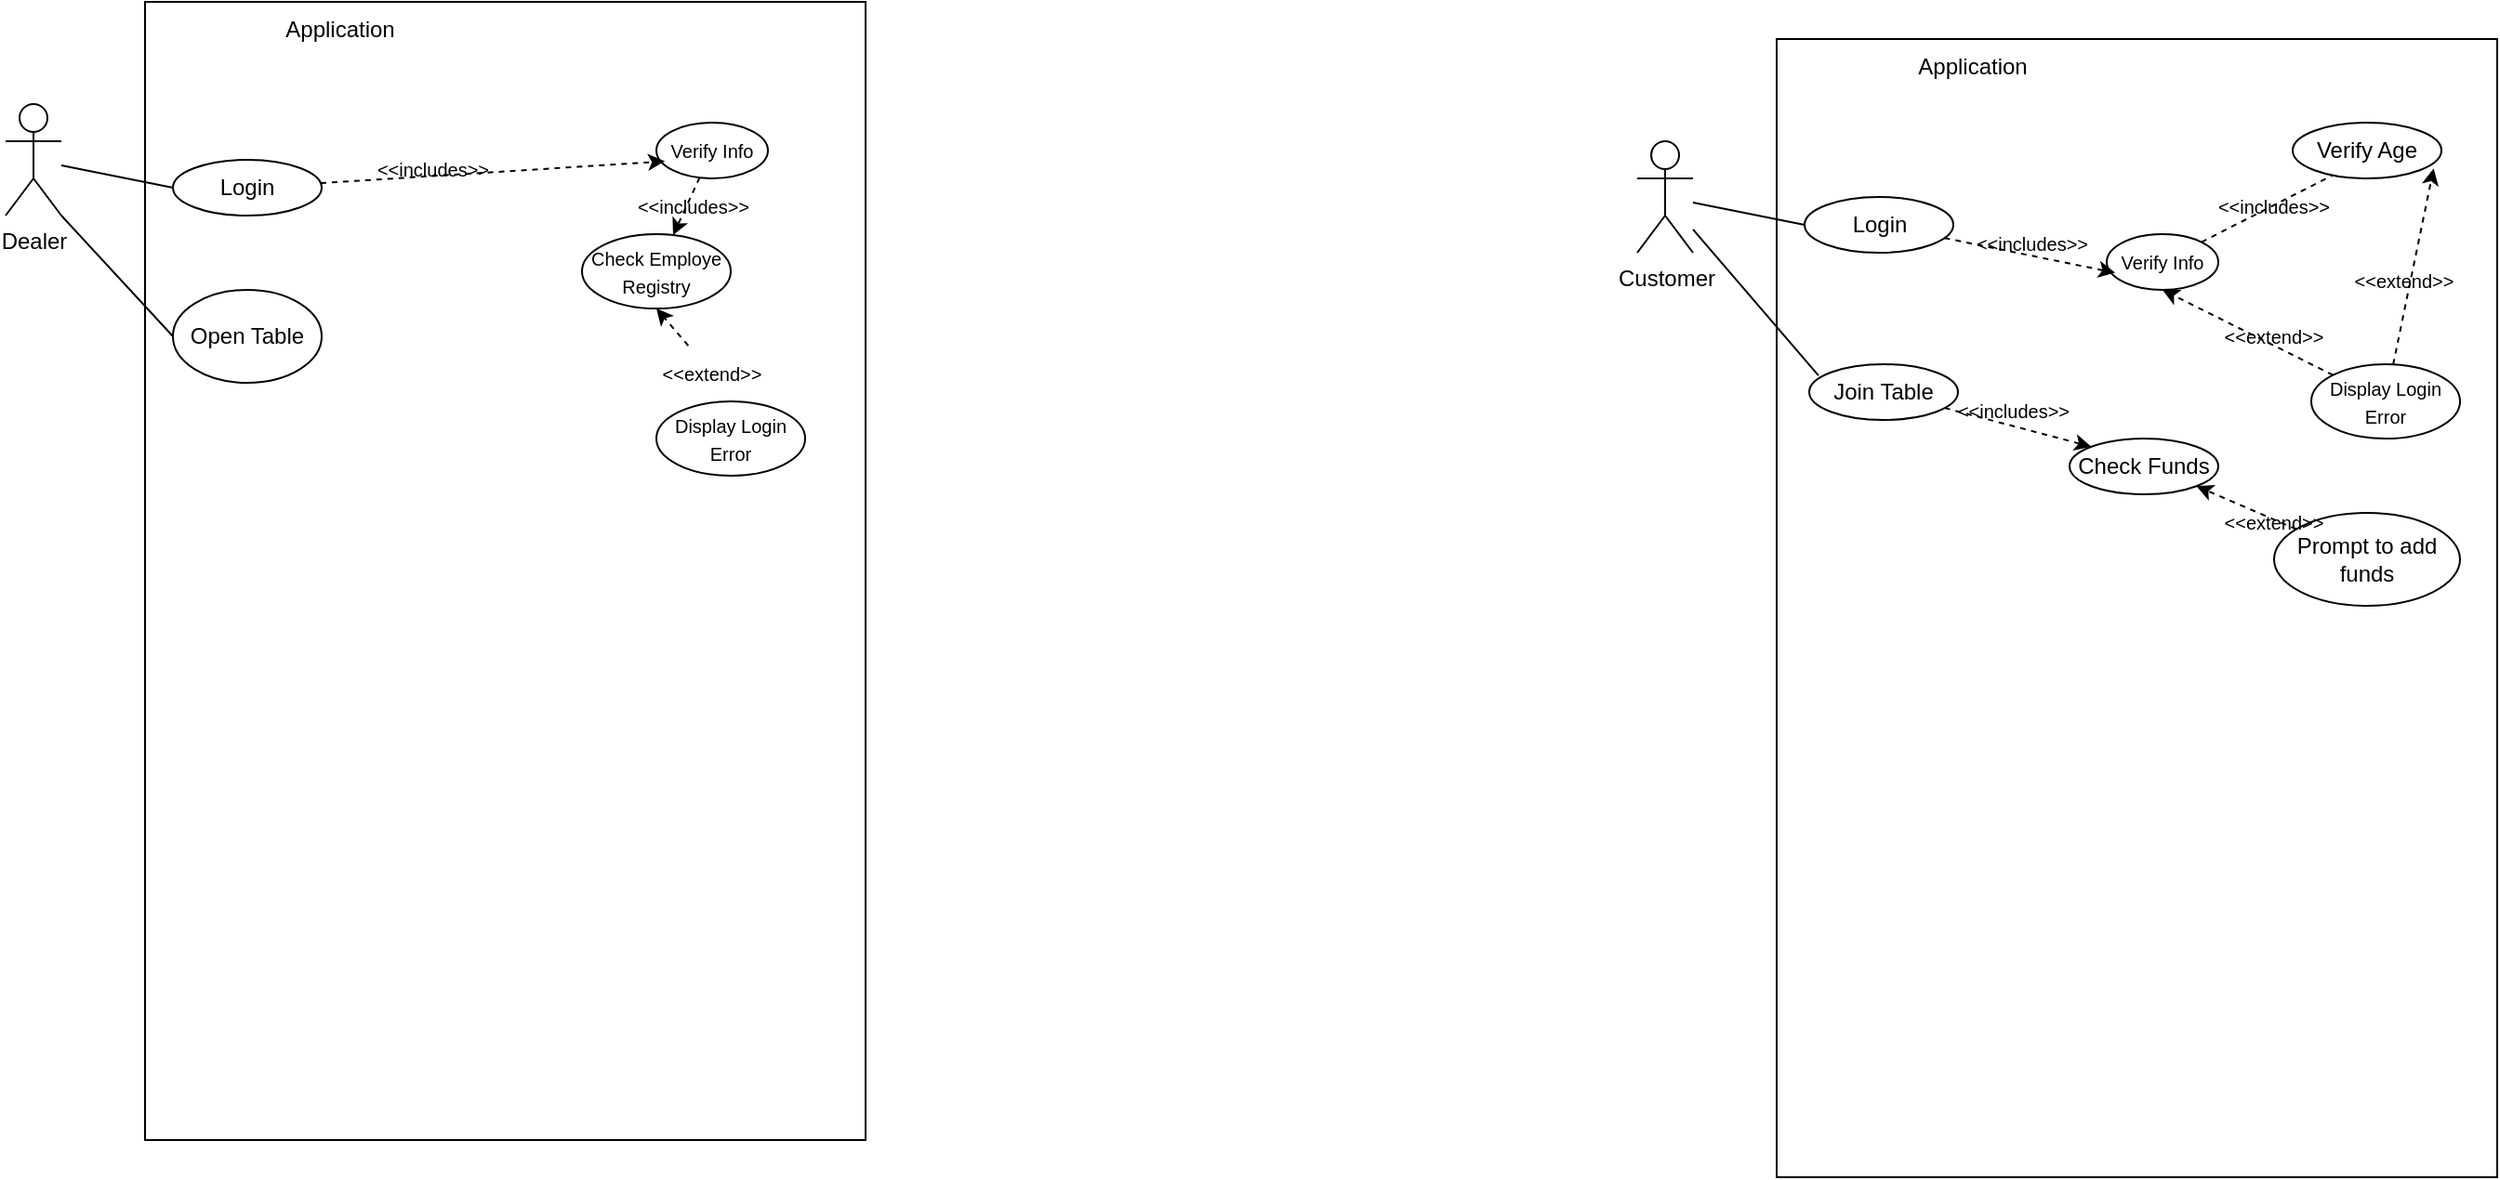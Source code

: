<mxfile version="24.0.4" type="device">
  <diagram name="Page-1" id="hxGnjCNBtSV85zxfPFeE">
    <mxGraphModel dx="2231" dy="1299" grid="1" gridSize="10" guides="0" tooltips="1" connect="1" arrows="1" fold="1" page="1" pageScale="1" pageWidth="1920" pageHeight="1200" math="0" shadow="0">
      <root>
        <mxCell id="0" />
        <mxCell id="1" parent="0" />
        <mxCell id="bKPQsAV12vm0boF3C-H3-8" value="" style="rounded=0;whiteSpace=wrap;html=1;rotation=90;" parent="1" vertex="1">
          <mxGeometry x="12.5" y="177.5" width="612.5" height="387.5" as="geometry" />
        </mxCell>
        <mxCell id="bKPQsAV12vm0boF3C-H3-29" style="rounded=0;orthogonalLoop=1;jettySize=auto;html=1;entryX=0;entryY=0.5;entryDx=0;entryDy=0;endArrow=none;endFill=0;" parent="1" source="bKPQsAV12vm0boF3C-H3-9" target="bKPQsAV12vm0boF3C-H3-16" edge="1">
          <mxGeometry relative="1" as="geometry" />
        </mxCell>
        <mxCell id="smM5Tx4hpJfbB_3lufsS-3" style="rounded=0;orthogonalLoop=1;jettySize=auto;html=1;exitX=1;exitY=1;exitDx=0;exitDy=0;exitPerimeter=0;entryX=0;entryY=0.5;entryDx=0;entryDy=0;endArrow=none;endFill=0;" edge="1" parent="1" source="bKPQsAV12vm0boF3C-H3-9" target="smM5Tx4hpJfbB_3lufsS-2">
          <mxGeometry relative="1" as="geometry" />
        </mxCell>
        <mxCell id="bKPQsAV12vm0boF3C-H3-9" value="Dealer" style="shape=umlActor;verticalLabelPosition=bottom;verticalAlign=top;html=1;outlineConnect=0;" parent="1" vertex="1">
          <mxGeometry x="50" y="120" width="30" height="60" as="geometry" />
        </mxCell>
        <mxCell id="bKPQsAV12vm0boF3C-H3-10" value="Application" style="text;html=1;align=center;verticalAlign=middle;whiteSpace=wrap;rounded=0;" parent="1" vertex="1">
          <mxGeometry x="200" y="70" width="60" height="20" as="geometry" />
        </mxCell>
        <mxCell id="bKPQsAV12vm0boF3C-H3-16" value="Login" style="ellipse;whiteSpace=wrap;html=1;" parent="1" vertex="1">
          <mxGeometry x="140" y="150" width="80" height="30" as="geometry" />
        </mxCell>
        <mxCell id="bKPQsAV12vm0boF3C-H3-24" style="rounded=0;orthogonalLoop=1;jettySize=auto;html=1;dashed=1;" parent="1" source="bKPQsAV12vm0boF3C-H3-17" target="bKPQsAV12vm0boF3C-H3-23" edge="1">
          <mxGeometry relative="1" as="geometry" />
        </mxCell>
        <mxCell id="bKPQsAV12vm0boF3C-H3-17" value="&lt;font size=&quot;1&quot;&gt;Verify&amp;nbsp;Info&lt;/font&gt;" style="ellipse;whiteSpace=wrap;html=1;" parent="1" vertex="1">
          <mxGeometry x="400" y="130" width="60" height="30" as="geometry" />
        </mxCell>
        <mxCell id="bKPQsAV12vm0boF3C-H3-19" style="rounded=0;orthogonalLoop=1;jettySize=auto;html=1;entryX=0.076;entryY=0.693;entryDx=0;entryDy=0;entryPerimeter=0;dashed=1;" parent="1" source="bKPQsAV12vm0boF3C-H3-16" target="bKPQsAV12vm0boF3C-H3-17" edge="1">
          <mxGeometry relative="1" as="geometry" />
        </mxCell>
        <mxCell id="bKPQsAV12vm0boF3C-H3-20" value="&lt;font style=&quot;font-size: 10px;&quot;&gt;&amp;lt;&amp;lt;includes&amp;gt;&amp;gt;&lt;/font&gt;" style="text;html=1;align=center;verticalAlign=middle;whiteSpace=wrap;rounded=0;" parent="1" vertex="1">
          <mxGeometry x="250" y="140" width="60" height="30" as="geometry" />
        </mxCell>
        <mxCell id="bKPQsAV12vm0boF3C-H3-23" value="&lt;font size=&quot;1&quot;&gt;Check Employe Registry&lt;/font&gt;" style="ellipse;whiteSpace=wrap;html=1;" parent="1" vertex="1">
          <mxGeometry x="360" y="190" width="80" height="40" as="geometry" />
        </mxCell>
        <mxCell id="bKPQsAV12vm0boF3C-H3-25" value="&lt;font style=&quot;font-size: 10px;&quot;&gt;&amp;lt;&amp;lt;includes&amp;gt;&amp;gt;&lt;/font&gt;" style="text;html=1;align=center;verticalAlign=middle;whiteSpace=wrap;rounded=0;" parent="1" vertex="1">
          <mxGeometry x="390" y="160" width="60" height="30" as="geometry" />
        </mxCell>
        <mxCell id="bKPQsAV12vm0boF3C-H3-27" style="rounded=0;orthogonalLoop=1;jettySize=auto;html=1;entryX=0.5;entryY=1;entryDx=0;entryDy=0;dashed=1;" parent="1" source="bKPQsAV12vm0boF3C-H3-28" target="bKPQsAV12vm0boF3C-H3-23" edge="1">
          <mxGeometry relative="1" as="geometry" />
        </mxCell>
        <mxCell id="bKPQsAV12vm0boF3C-H3-26" value="&lt;font size=&quot;1&quot;&gt;Display Login Error&lt;/font&gt;" style="ellipse;whiteSpace=wrap;html=1;" parent="1" vertex="1">
          <mxGeometry x="400" y="280" width="80" height="40" as="geometry" />
        </mxCell>
        <mxCell id="smM5Tx4hpJfbB_3lufsS-1" value="" style="rounded=0;orthogonalLoop=1;jettySize=auto;html=1;entryX=0.5;entryY=1;entryDx=0;entryDy=0;dashed=1;" edge="1" parent="1" source="bKPQsAV12vm0boF3C-H3-26" target="bKPQsAV12vm0boF3C-H3-28">
          <mxGeometry relative="1" as="geometry">
            <mxPoint x="429" y="281" as="sourcePoint" />
            <mxPoint x="400" y="230" as="targetPoint" />
          </mxGeometry>
        </mxCell>
        <mxCell id="bKPQsAV12vm0boF3C-H3-28" value="&lt;font style=&quot;font-size: 10px;&quot;&gt;&amp;lt;&amp;lt;extend&amp;gt;&amp;gt;&lt;/font&gt;" style="text;html=1;align=center;verticalAlign=middle;whiteSpace=wrap;rounded=0;" parent="1" vertex="1">
          <mxGeometry x="400" y="250" width="60" height="30" as="geometry" />
        </mxCell>
        <mxCell id="smM5Tx4hpJfbB_3lufsS-2" value="Open Table" style="ellipse;whiteSpace=wrap;html=1;" vertex="1" parent="1">
          <mxGeometry x="140" y="220" width="80" height="50" as="geometry" />
        </mxCell>
        <mxCell id="smM5Tx4hpJfbB_3lufsS-4" value="" style="rounded=0;whiteSpace=wrap;html=1;rotation=90;" vertex="1" parent="1">
          <mxGeometry x="890" y="197.5" width="612.5" height="387.5" as="geometry" />
        </mxCell>
        <mxCell id="smM5Tx4hpJfbB_3lufsS-5" style="rounded=0;orthogonalLoop=1;jettySize=auto;html=1;entryX=0;entryY=0.5;entryDx=0;entryDy=0;endArrow=none;endFill=0;" edge="1" source="smM5Tx4hpJfbB_3lufsS-7" target="smM5Tx4hpJfbB_3lufsS-9" parent="1">
          <mxGeometry relative="1" as="geometry" />
        </mxCell>
        <mxCell id="smM5Tx4hpJfbB_3lufsS-7" value="Customer" style="shape=umlActor;verticalLabelPosition=bottom;verticalAlign=top;html=1;outlineConnect=0;" vertex="1" parent="1">
          <mxGeometry x="927.5" y="140" width="30" height="60" as="geometry" />
        </mxCell>
        <mxCell id="smM5Tx4hpJfbB_3lufsS-8" value="Application" style="text;html=1;align=center;verticalAlign=middle;whiteSpace=wrap;rounded=0;" vertex="1" parent="1">
          <mxGeometry x="1077.5" y="90" width="60" height="20" as="geometry" />
        </mxCell>
        <mxCell id="smM5Tx4hpJfbB_3lufsS-9" value="Login" style="ellipse;whiteSpace=wrap;html=1;" vertex="1" parent="1">
          <mxGeometry x="1017.5" y="170" width="80" height="30" as="geometry" />
        </mxCell>
        <mxCell id="smM5Tx4hpJfbB_3lufsS-25" style="rounded=0;orthogonalLoop=1;jettySize=auto;html=1;entryX=1;entryY=0;entryDx=0;entryDy=0;dashed=1;" edge="1" parent="1" source="smM5Tx4hpJfbB_3lufsS-11" target="smM5Tx4hpJfbB_3lufsS-24">
          <mxGeometry relative="1" as="geometry" />
        </mxCell>
        <mxCell id="smM5Tx4hpJfbB_3lufsS-11" value="&lt;font size=&quot;1&quot;&gt;Verify&amp;nbsp;Info&lt;/font&gt;" style="ellipse;whiteSpace=wrap;html=1;" vertex="1" parent="1">
          <mxGeometry x="1180" y="190" width="60" height="30" as="geometry" />
        </mxCell>
        <mxCell id="smM5Tx4hpJfbB_3lufsS-12" style="rounded=0;orthogonalLoop=1;jettySize=auto;html=1;entryX=0.076;entryY=0.693;entryDx=0;entryDy=0;entryPerimeter=0;dashed=1;" edge="1" source="smM5Tx4hpJfbB_3lufsS-9" target="smM5Tx4hpJfbB_3lufsS-11" parent="1">
          <mxGeometry relative="1" as="geometry" />
        </mxCell>
        <mxCell id="smM5Tx4hpJfbB_3lufsS-13" value="&lt;font style=&quot;font-size: 10px;&quot;&gt;&amp;lt;&amp;lt;includes&amp;gt;&amp;gt;&lt;/font&gt;" style="text;html=1;align=center;verticalAlign=middle;whiteSpace=wrap;rounded=0;" vertex="1" parent="1">
          <mxGeometry x="1110" y="180" width="60" height="30" as="geometry" />
        </mxCell>
        <mxCell id="smM5Tx4hpJfbB_3lufsS-23" style="rounded=0;orthogonalLoop=1;jettySize=auto;html=1;entryX=0.5;entryY=1;entryDx=0;entryDy=0;dashed=1;" edge="1" parent="1" source="smM5Tx4hpJfbB_3lufsS-17" target="smM5Tx4hpJfbB_3lufsS-11">
          <mxGeometry relative="1" as="geometry" />
        </mxCell>
        <mxCell id="smM5Tx4hpJfbB_3lufsS-17" value="&lt;font size=&quot;1&quot;&gt;Display Login Error&lt;/font&gt;" style="ellipse;whiteSpace=wrap;html=1;" vertex="1" parent="1">
          <mxGeometry x="1290" y="260" width="80" height="40" as="geometry" />
        </mxCell>
        <mxCell id="smM5Tx4hpJfbB_3lufsS-19" value="&lt;font style=&quot;font-size: 10px;&quot;&gt;&amp;lt;&amp;lt;extend&amp;gt;&amp;gt;&lt;/font&gt;" style="text;html=1;align=center;verticalAlign=middle;whiteSpace=wrap;rounded=0;" vertex="1" parent="1">
          <mxGeometry x="1310" y="200" width="60" height="30" as="geometry" />
        </mxCell>
        <mxCell id="smM5Tx4hpJfbB_3lufsS-24" value="Verify Age" style="ellipse;whiteSpace=wrap;html=1;" vertex="1" parent="1">
          <mxGeometry x="1280" y="130" width="80" height="30" as="geometry" />
        </mxCell>
        <mxCell id="smM5Tx4hpJfbB_3lufsS-26" value="&lt;font style=&quot;font-size: 10px;&quot;&gt;&amp;lt;&amp;lt;includes&amp;gt;&amp;gt;&lt;/font&gt;" style="text;html=1;align=center;verticalAlign=middle;whiteSpace=wrap;rounded=0;" vertex="1" parent="1">
          <mxGeometry x="1240" y="160" width="60" height="30" as="geometry" />
        </mxCell>
        <mxCell id="smM5Tx4hpJfbB_3lufsS-27" style="rounded=0;orthogonalLoop=1;jettySize=auto;html=1;entryX=0.948;entryY=0.822;entryDx=0;entryDy=0;entryPerimeter=0;dashed=1;" edge="1" parent="1" source="smM5Tx4hpJfbB_3lufsS-17" target="smM5Tx4hpJfbB_3lufsS-24">
          <mxGeometry relative="1" as="geometry" />
        </mxCell>
        <mxCell id="smM5Tx4hpJfbB_3lufsS-28" value="&lt;font style=&quot;font-size: 10px;&quot;&gt;&amp;lt;&amp;lt;extend&amp;gt;&amp;gt;&lt;/font&gt;" style="text;html=1;align=center;verticalAlign=middle;whiteSpace=wrap;rounded=0;" vertex="1" parent="1">
          <mxGeometry x="1240" y="230" width="60" height="30" as="geometry" />
        </mxCell>
        <mxCell id="smM5Tx4hpJfbB_3lufsS-32" style="rounded=0;orthogonalLoop=1;jettySize=auto;html=1;entryX=0;entryY=0;entryDx=0;entryDy=0;dashed=1;" edge="1" parent="1" source="smM5Tx4hpJfbB_3lufsS-29" target="smM5Tx4hpJfbB_3lufsS-31">
          <mxGeometry relative="1" as="geometry" />
        </mxCell>
        <mxCell id="smM5Tx4hpJfbB_3lufsS-29" value="Join Table" style="ellipse;whiteSpace=wrap;html=1;" vertex="1" parent="1">
          <mxGeometry x="1020" y="260" width="80" height="30" as="geometry" />
        </mxCell>
        <mxCell id="smM5Tx4hpJfbB_3lufsS-30" style="rounded=0;orthogonalLoop=1;jettySize=auto;html=1;entryX=0.062;entryY=0.202;entryDx=0;entryDy=0;entryPerimeter=0;endArrow=none;endFill=0;" edge="1" parent="1" source="smM5Tx4hpJfbB_3lufsS-7" target="smM5Tx4hpJfbB_3lufsS-29">
          <mxGeometry relative="1" as="geometry" />
        </mxCell>
        <mxCell id="smM5Tx4hpJfbB_3lufsS-31" value="Check Funds" style="ellipse;whiteSpace=wrap;html=1;" vertex="1" parent="1">
          <mxGeometry x="1160" y="300" width="80" height="30" as="geometry" />
        </mxCell>
        <mxCell id="smM5Tx4hpJfbB_3lufsS-34" style="rounded=0;orthogonalLoop=1;jettySize=auto;html=1;entryX=1;entryY=1;entryDx=0;entryDy=0;dashed=1;" edge="1" parent="1" source="smM5Tx4hpJfbB_3lufsS-33" target="smM5Tx4hpJfbB_3lufsS-31">
          <mxGeometry relative="1" as="geometry" />
        </mxCell>
        <mxCell id="smM5Tx4hpJfbB_3lufsS-33" value="Prompt to add funds" style="ellipse;whiteSpace=wrap;html=1;" vertex="1" parent="1">
          <mxGeometry x="1270" y="340" width="100" height="50" as="geometry" />
        </mxCell>
        <mxCell id="smM5Tx4hpJfbB_3lufsS-35" value="&lt;font style=&quot;font-size: 10px;&quot;&gt;&amp;lt;&amp;lt;extend&amp;gt;&amp;gt;&lt;/font&gt;" style="text;html=1;align=center;verticalAlign=middle;whiteSpace=wrap;rounded=0;" vertex="1" parent="1">
          <mxGeometry x="1240" y="330" width="60" height="30" as="geometry" />
        </mxCell>
        <mxCell id="smM5Tx4hpJfbB_3lufsS-36" value="&lt;font style=&quot;font-size: 10px;&quot;&gt;&amp;lt;&amp;lt;includes&amp;gt;&amp;gt;&lt;/font&gt;" style="text;html=1;align=center;verticalAlign=middle;whiteSpace=wrap;rounded=0;" vertex="1" parent="1">
          <mxGeometry x="1100" y="270" width="60" height="30" as="geometry" />
        </mxCell>
      </root>
    </mxGraphModel>
  </diagram>
</mxfile>
